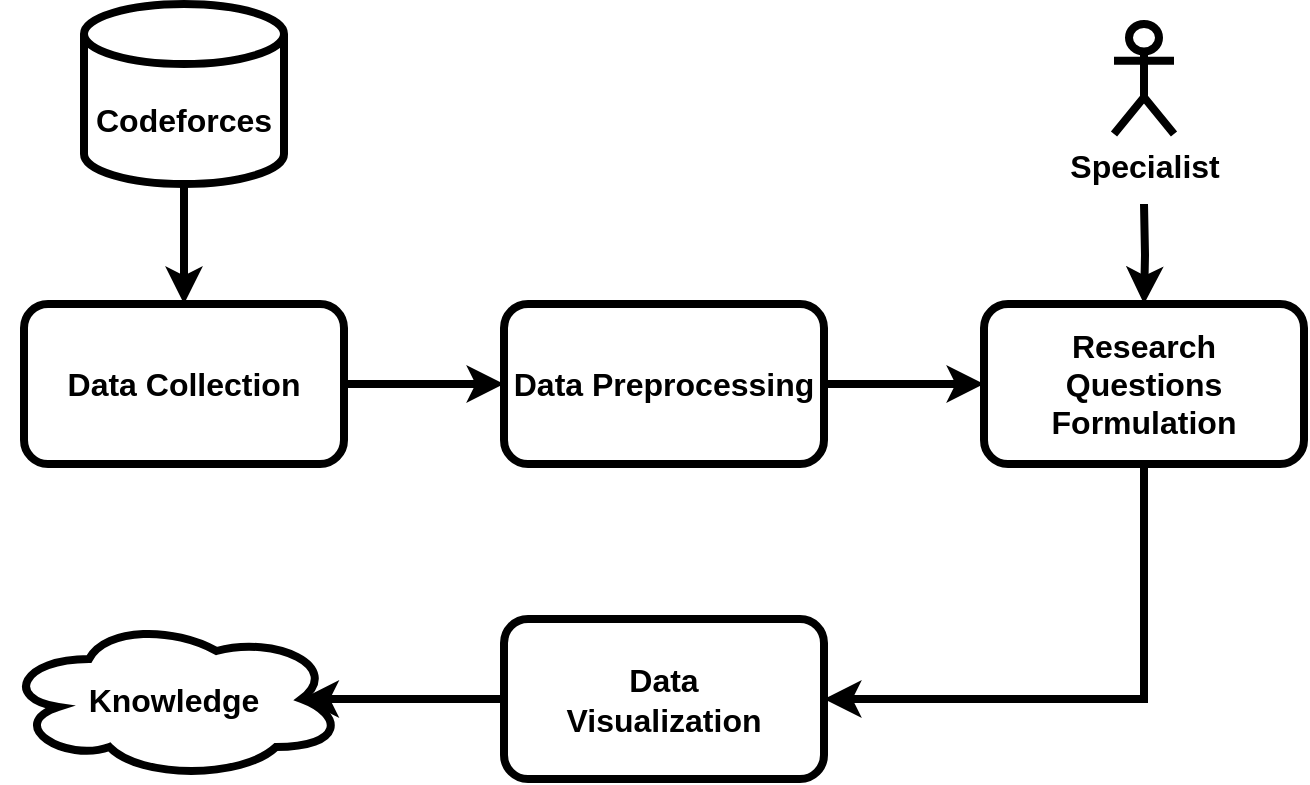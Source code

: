 <mxfile version="17.5.0" type="github">
  <diagram id="C5RBs43oDa-KdzZeNtuy" name="Page-1">
    <mxGraphModel dx="1350" dy="744" grid="1" gridSize="10" guides="1" tooltips="1" connect="1" arrows="1" fold="1" page="1" pageScale="1" pageWidth="827" pageHeight="1169" math="0" shadow="0">
      <root>
        <mxCell id="WIyWlLk6GJQsqaUBKTNV-0" />
        <mxCell id="WIyWlLk6GJQsqaUBKTNV-1" parent="WIyWlLk6GJQsqaUBKTNV-0" />
        <mxCell id="wzIpbfzJvulj5RHvsVlj-6" style="edgeStyle=orthogonalEdgeStyle;rounded=0;orthogonalLoop=1;jettySize=auto;html=1;exitX=1;exitY=0.5;exitDx=0;exitDy=0;entryX=0;entryY=0.5;entryDx=0;entryDy=0;fontSize=16;strokeWidth=4;" edge="1" parent="WIyWlLk6GJQsqaUBKTNV-1" source="WIyWlLk6GJQsqaUBKTNV-3" target="WIyWlLk6GJQsqaUBKTNV-7">
          <mxGeometry relative="1" as="geometry" />
        </mxCell>
        <mxCell id="WIyWlLk6GJQsqaUBKTNV-3" value="Data Collection" style="rounded=1;whiteSpace=wrap;html=1;fontSize=16;glass=0;strokeWidth=4;shadow=0;fontStyle=1" parent="WIyWlLk6GJQsqaUBKTNV-1" vertex="1">
          <mxGeometry x="30" y="160" width="160" height="80" as="geometry" />
        </mxCell>
        <mxCell id="wzIpbfzJvulj5RHvsVlj-8" style="edgeStyle=orthogonalEdgeStyle;rounded=0;orthogonalLoop=1;jettySize=auto;html=1;exitX=1;exitY=0.5;exitDx=0;exitDy=0;entryX=0;entryY=0.5;entryDx=0;entryDy=0;fontSize=16;strokeWidth=4;" edge="1" parent="WIyWlLk6GJQsqaUBKTNV-1" source="WIyWlLk6GJQsqaUBKTNV-7" target="wzIpbfzJvulj5RHvsVlj-7">
          <mxGeometry relative="1" as="geometry" />
        </mxCell>
        <mxCell id="WIyWlLk6GJQsqaUBKTNV-7" value="Data Preprocessing" style="rounded=1;whiteSpace=wrap;html=1;fontSize=16;glass=0;strokeWidth=4;shadow=0;fontStyle=1" parent="WIyWlLk6GJQsqaUBKTNV-1" vertex="1">
          <mxGeometry x="270" y="160" width="160" height="80" as="geometry" />
        </mxCell>
        <mxCell id="wzIpbfzJvulj5RHvsVlj-26" style="edgeStyle=orthogonalEdgeStyle;rounded=0;orthogonalLoop=1;jettySize=auto;html=1;entryX=0.5;entryY=0;entryDx=0;entryDy=0;fontSize=16;strokeWidth=4;" edge="1" parent="WIyWlLk6GJQsqaUBKTNV-1" source="wzIpbfzJvulj5RHvsVlj-0" target="WIyWlLk6GJQsqaUBKTNV-3">
          <mxGeometry relative="1" as="geometry" />
        </mxCell>
        <mxCell id="wzIpbfzJvulj5RHvsVlj-0" value="Codeforces" style="shape=cylinder3;whiteSpace=wrap;html=1;boundedLbl=1;backgroundOutline=1;size=15;fontSize=16;strokeWidth=4;fontStyle=1" vertex="1" parent="WIyWlLk6GJQsqaUBKTNV-1">
          <mxGeometry x="60" y="10" width="100" height="90" as="geometry" />
        </mxCell>
        <mxCell id="wzIpbfzJvulj5RHvsVlj-23" style="edgeStyle=orthogonalEdgeStyle;rounded=0;orthogonalLoop=1;jettySize=auto;html=1;exitX=0.5;exitY=1;exitDx=0;exitDy=0;entryX=1;entryY=0.5;entryDx=0;entryDy=0;fontSize=16;strokeWidth=4;" edge="1" parent="WIyWlLk6GJQsqaUBKTNV-1" source="wzIpbfzJvulj5RHvsVlj-7" target="wzIpbfzJvulj5RHvsVlj-13">
          <mxGeometry relative="1" as="geometry" />
        </mxCell>
        <mxCell id="wzIpbfzJvulj5RHvsVlj-7" value="Research&lt;br&gt;Questions&lt;br&gt;Formulation" style="rounded=1;whiteSpace=wrap;html=1;fontSize=16;glass=0;strokeWidth=4;shadow=0;fontStyle=1" vertex="1" parent="WIyWlLk6GJQsqaUBKTNV-1">
          <mxGeometry x="510" y="160" width="160" height="80" as="geometry" />
        </mxCell>
        <mxCell id="wzIpbfzJvulj5RHvsVlj-27" style="edgeStyle=orthogonalEdgeStyle;rounded=0;orthogonalLoop=1;jettySize=auto;html=1;fontSize=16;strokeWidth=4;" edge="1" parent="WIyWlLk6GJQsqaUBKTNV-1" target="wzIpbfzJvulj5RHvsVlj-7">
          <mxGeometry relative="1" as="geometry">
            <mxPoint x="590" y="110" as="sourcePoint" />
          </mxGeometry>
        </mxCell>
        <mxCell id="wzIpbfzJvulj5RHvsVlj-9" value="Specialist" style="shape=umlActor;verticalLabelPosition=bottom;verticalAlign=top;html=1;outlineConnect=0;fontSize=16;strokeWidth=4;fontStyle=1" vertex="1" parent="WIyWlLk6GJQsqaUBKTNV-1">
          <mxGeometry x="575" y="20.0" width="30" height="55" as="geometry" />
        </mxCell>
        <mxCell id="wzIpbfzJvulj5RHvsVlj-25" style="edgeStyle=orthogonalEdgeStyle;rounded=0;orthogonalLoop=1;jettySize=auto;html=1;entryX=0.875;entryY=0.5;entryDx=0;entryDy=0;entryPerimeter=0;fontSize=16;strokeWidth=4;" edge="1" parent="WIyWlLk6GJQsqaUBKTNV-1" source="wzIpbfzJvulj5RHvsVlj-13" target="wzIpbfzJvulj5RHvsVlj-24">
          <mxGeometry relative="1" as="geometry" />
        </mxCell>
        <mxCell id="wzIpbfzJvulj5RHvsVlj-13" value="Data&lt;br&gt;Visualization" style="rounded=1;whiteSpace=wrap;html=1;fontSize=16;glass=0;strokeWidth=4;shadow=0;fontStyle=1" vertex="1" parent="WIyWlLk6GJQsqaUBKTNV-1">
          <mxGeometry x="270" y="317.5" width="160" height="80" as="geometry" />
        </mxCell>
        <mxCell id="wzIpbfzJvulj5RHvsVlj-24" value="Knowledge" style="ellipse;shape=cloud;whiteSpace=wrap;html=1;fontSize=16;strokeWidth=4;fontStyle=1" vertex="1" parent="WIyWlLk6GJQsqaUBKTNV-1">
          <mxGeometry x="20" y="317.5" width="170" height="80" as="geometry" />
        </mxCell>
      </root>
    </mxGraphModel>
  </diagram>
</mxfile>
